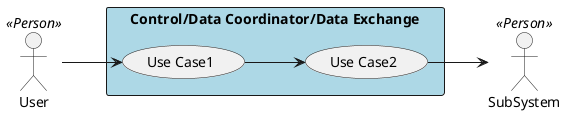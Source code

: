 @startuml

left to right direction

actor :User: <<Person>>
actor :SubSystem: <<Person>>


rectangle "Control/Data Coordinator/Data Exchange" #lightBlue {
UseCase UC1  as "Use Case1"
UseCase UC2  as "Use Case2"


User --> UC1
UC1 --> UC2
UC2 --> SubSystem
}

@enduml

